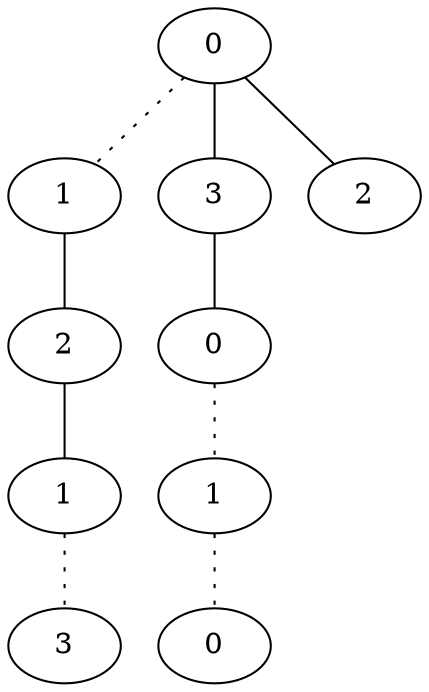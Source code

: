 graph {
a0[label=0];
a1[label=1];
a2[label=2];
a3[label=1];
a4[label=3];
a5[label=3];
a6[label=0];
a7[label=1];
a8[label=0];
a9[label=2];
a0 -- a1 [style=dotted];
a0 -- a5;
a0 -- a9;
a1 -- a2;
a2 -- a3;
a3 -- a4 [style=dotted];
a5 -- a6;
a6 -- a7 [style=dotted];
a7 -- a8 [style=dotted];
}
